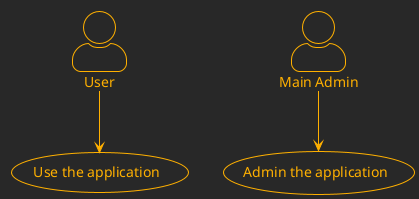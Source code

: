 ' Do not edit
' Theme Gallery
' autogenerated by script
'
@startuml
!theme crt-amber
skinparam actorStyle awesome
:User: --> (Use)
"Main Admin" as Admin
"Use the application" as (Use)
Admin --> (Admin the application)
@enduml
